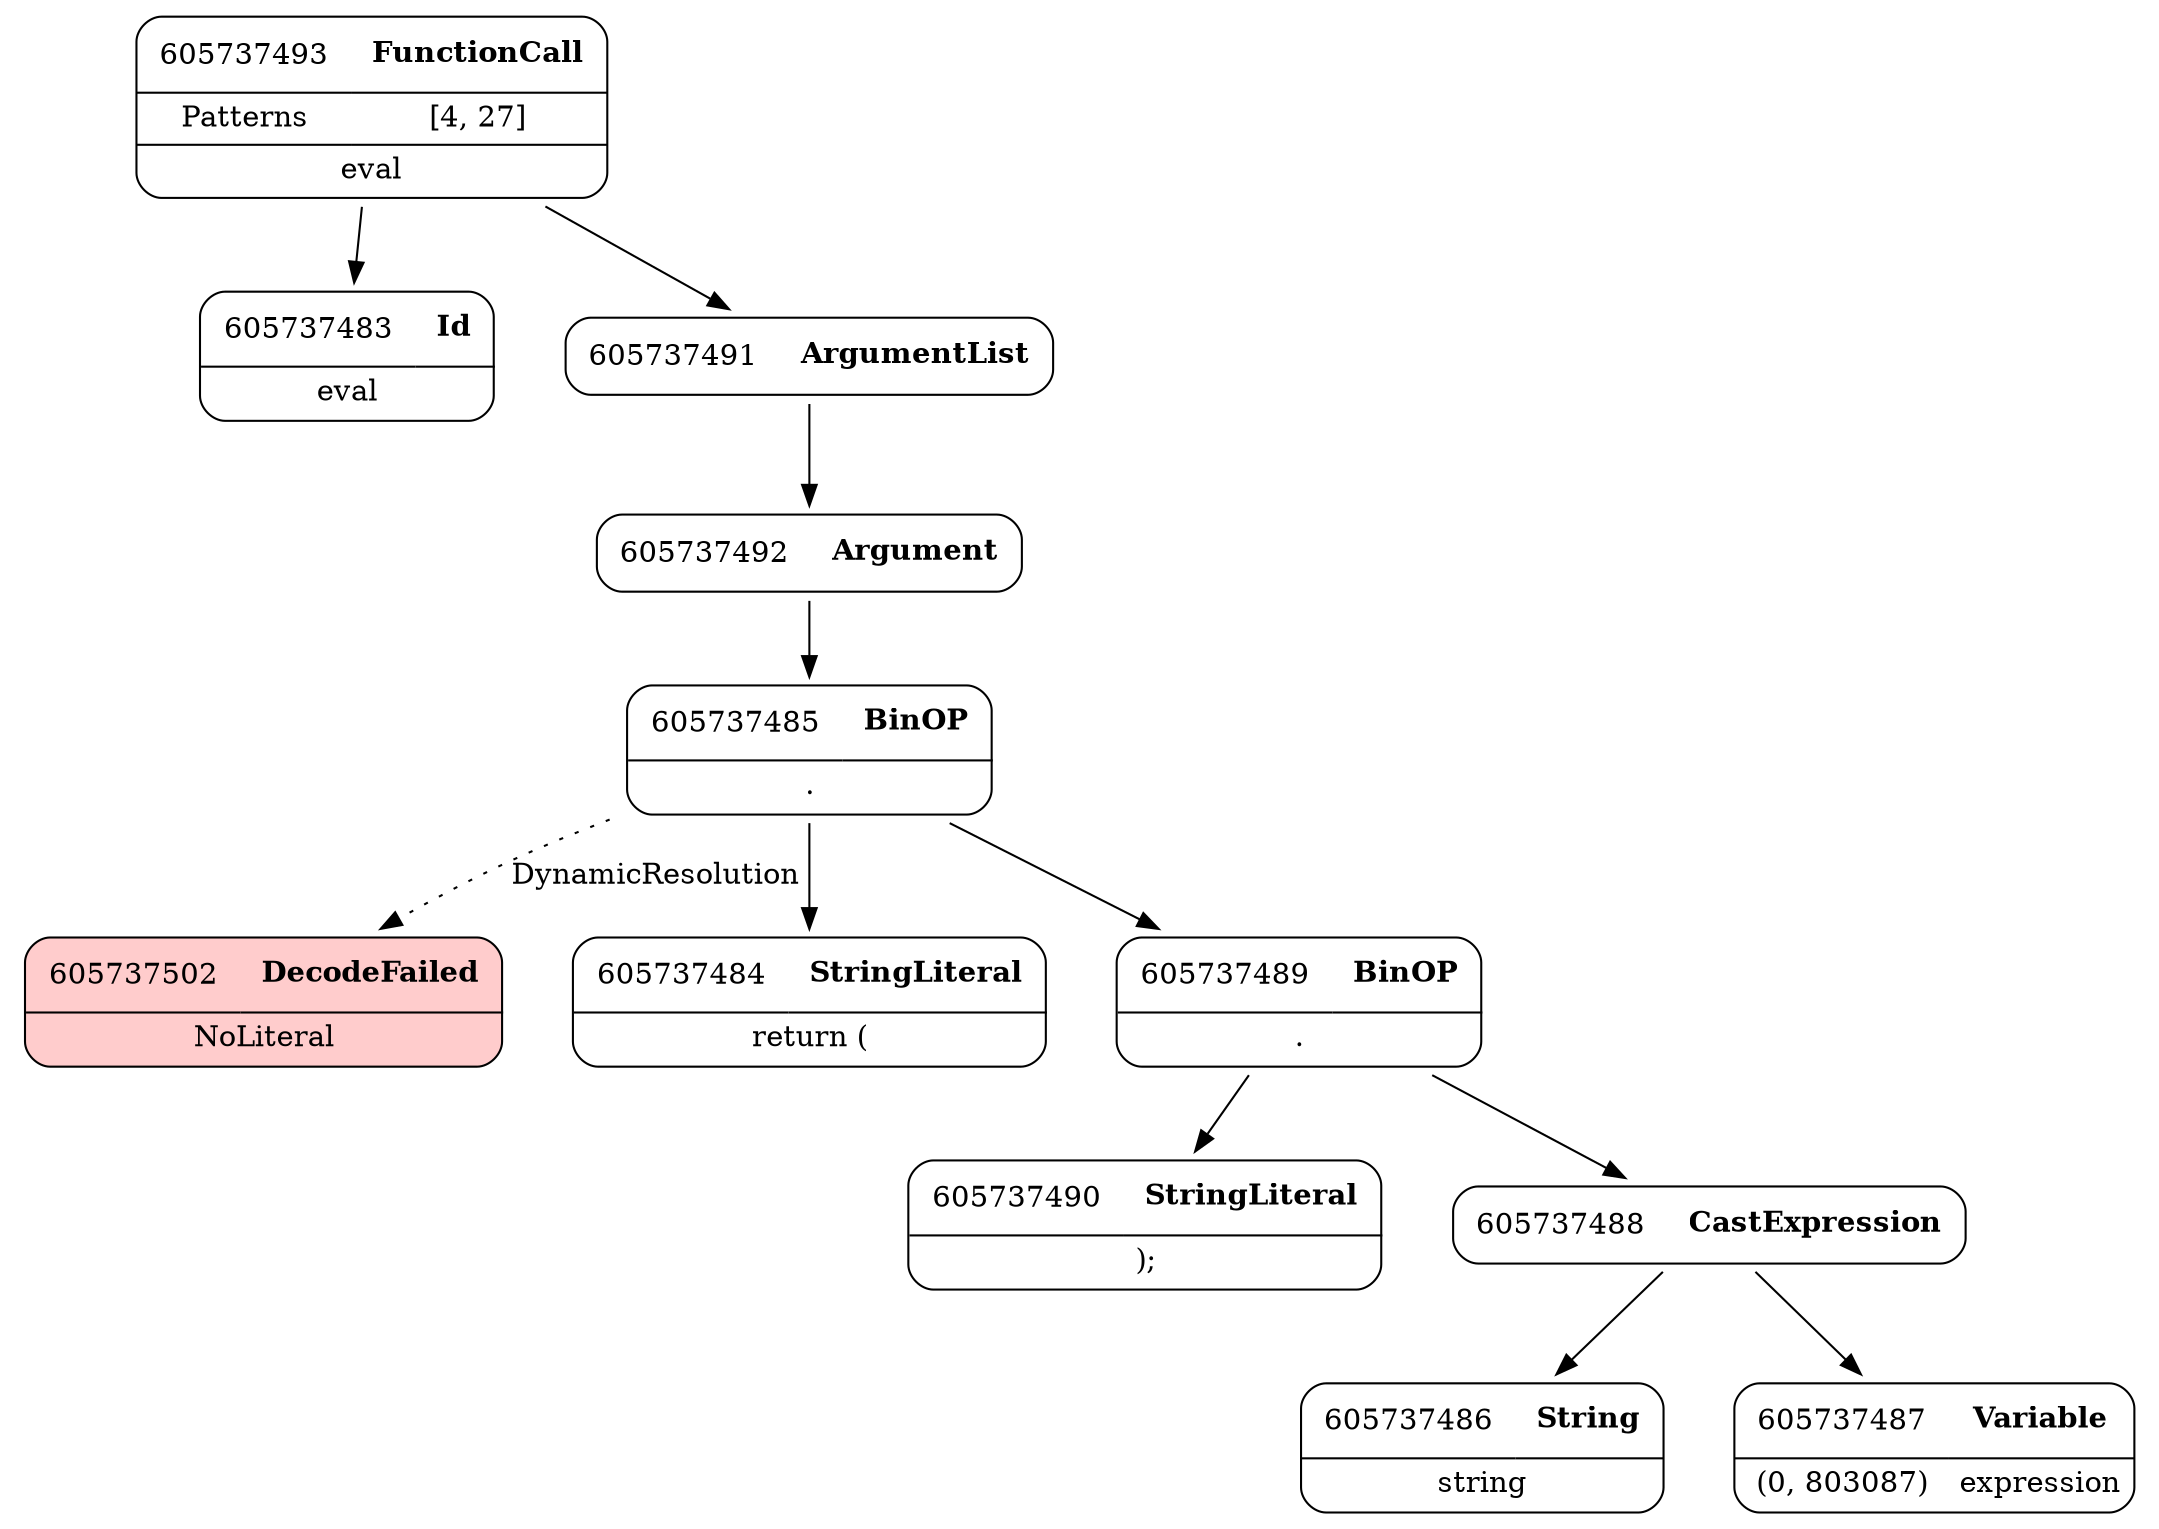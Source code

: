 digraph ast {
node [shape=none];
605737483 [label=<<TABLE border='1' cellspacing='0' cellpadding='10' style='rounded' ><TR><TD border='0'>605737483</TD><TD border='0'><B>Id</B></TD></TR><HR/><TR><TD border='0' cellpadding='5' colspan='2'>eval</TD></TR></TABLE>>];
605737502 [label=<<TABLE border='1' cellspacing='0' cellpadding='10' style='rounded' bgcolor='#FFCCCC' ><TR><TD border='0'>605737502</TD><TD border='0'><B>DecodeFailed</B></TD></TR><HR/><TR><TD border='0' cellpadding='5' colspan='2'>NoLiteral</TD></TR></TABLE>>];
605737486 [label=<<TABLE border='1' cellspacing='0' cellpadding='10' style='rounded' ><TR><TD border='0'>605737486</TD><TD border='0'><B>String</B></TD></TR><HR/><TR><TD border='0' cellpadding='5' colspan='2'>string</TD></TR></TABLE>>];
605737487 [label=<<TABLE border='1' cellspacing='0' cellpadding='10' style='rounded' ><TR><TD border='0'>605737487</TD><TD border='0'><B>Variable</B></TD></TR><HR/><TR><TD border='0' cellpadding='5'>(0, 803087)</TD><TD border='0' cellpadding='5'>expression</TD></TR></TABLE>>];
605737484 [label=<<TABLE border='1' cellspacing='0' cellpadding='10' style='rounded' ><TR><TD border='0'>605737484</TD><TD border='0'><B>StringLiteral</B></TD></TR><HR/><TR><TD border='0' cellpadding='5' colspan='2'>return (</TD></TR></TABLE>>];
605737485 [label=<<TABLE border='1' cellspacing='0' cellpadding='10' style='rounded' ><TR><TD border='0'>605737485</TD><TD border='0'><B>BinOP</B></TD></TR><HR/><TR><TD border='0' cellpadding='5' colspan='2'>.</TD></TR></TABLE>>];
605737485 -> 605737484 [weight=2];
605737485 -> 605737489 [weight=2];
605737485 -> 605737502 [style=dotted,label=DynamicResolution];
605737490 [label=<<TABLE border='1' cellspacing='0' cellpadding='10' style='rounded' ><TR><TD border='0'>605737490</TD><TD border='0'><B>StringLiteral</B></TD></TR><HR/><TR><TD border='0' cellpadding='5' colspan='2'>);</TD></TR></TABLE>>];
605737491 [label=<<TABLE border='1' cellspacing='0' cellpadding='10' style='rounded' ><TR><TD border='0'>605737491</TD><TD border='0'><B>ArgumentList</B></TD></TR></TABLE>>];
605737491 -> 605737492 [weight=2];
605737488 [label=<<TABLE border='1' cellspacing='0' cellpadding='10' style='rounded' ><TR><TD border='0'>605737488</TD><TD border='0'><B>CastExpression</B></TD></TR></TABLE>>];
605737488 -> 605737486 [weight=2];
605737488 -> 605737487 [weight=2];
605737489 [label=<<TABLE border='1' cellspacing='0' cellpadding='10' style='rounded' ><TR><TD border='0'>605737489</TD><TD border='0'><B>BinOP</B></TD></TR><HR/><TR><TD border='0' cellpadding='5' colspan='2'>.</TD></TR></TABLE>>];
605737489 -> 605737488 [weight=2];
605737489 -> 605737490 [weight=2];
605737492 [label=<<TABLE border='1' cellspacing='0' cellpadding='10' style='rounded' ><TR><TD border='0'>605737492</TD><TD border='0'><B>Argument</B></TD></TR></TABLE>>];
605737492 -> 605737485 [weight=2];
605737493 [label=<<TABLE border='1' cellspacing='0' cellpadding='10' style='rounded' ><TR><TD border='0'>605737493</TD><TD border='0'><B>FunctionCall</B></TD></TR><HR/><TR><TD border='0' cellpadding='5'>Patterns</TD><TD border='0' cellpadding='5'>[4, 27]</TD></TR><HR/><TR><TD border='0' cellpadding='5' colspan='2'>eval</TD></TR></TABLE>>];
605737493 -> 605737483 [weight=2];
605737493 -> 605737491 [weight=2];
}
